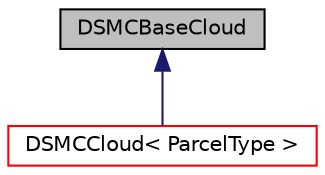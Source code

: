 digraph "DSMCBaseCloud"
{
  bgcolor="transparent";
  edge [fontname="Helvetica",fontsize="10",labelfontname="Helvetica",labelfontsize="10"];
  node [fontname="Helvetica",fontsize="10",shape=record];
  Node1 [label="DSMCBaseCloud",height=0.2,width=0.4,color="black", fillcolor="grey75", style="filled" fontcolor="black"];
  Node1 -> Node2 [dir="back",color="midnightblue",fontsize="10",style="solid",fontname="Helvetica"];
  Node2 [label="DSMCCloud\< ParcelType \>",height=0.2,width=0.4,color="red",URL="$classFoam_1_1DSMCCloud.html",tooltip="Templated base class for dsmc cloud. "];
}
